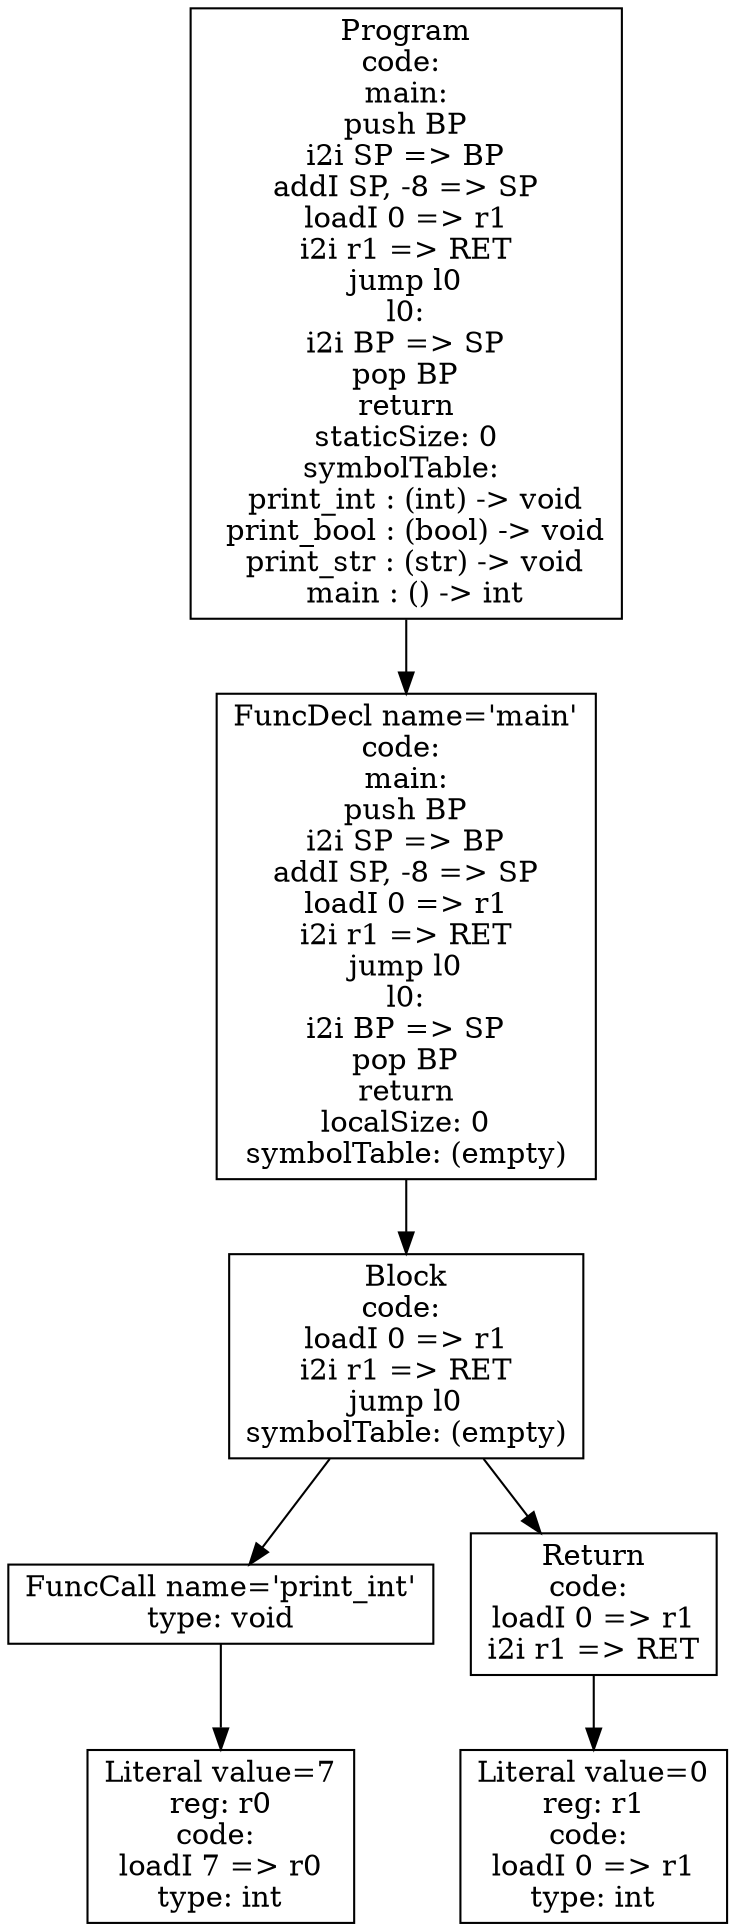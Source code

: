 digraph AST {
4 [shape=box, label="Literal value=7\nreg: r0\ncode: \nloadI 7 => r0\ntype: int"];
3 [shape=box, label="FuncCall name='print_int'\ntype: void"];
3 -> 4;
6 [shape=box, label="Literal value=0\nreg: r1\ncode: \nloadI 0 => r1\ntype: int"];
5 [shape=box, label="Return\ncode: \nloadI 0 => r1\ni2i r1 => RET"];
5 -> 6;
2 [shape=box, label="Block\ncode: \nloadI 0 => r1\ni2i r1 => RET\njump l0\nsymbolTable: (empty)"];
2 -> 3;
2 -> 5;
1 [shape=box, label="FuncDecl name='main'\ncode: \nmain:\npush BP\ni2i SP => BP\naddI SP, -8 => SP\nloadI 0 => r1\ni2i r1 => RET\njump l0\nl0:\ni2i BP => SP\npop BP\nreturn\nlocalSize: 0\nsymbolTable: (empty)"];
1 -> 2;
0 [shape=box, label="Program\ncode: \nmain:\npush BP\ni2i SP => BP\naddI SP, -8 => SP\nloadI 0 => r1\ni2i r1 => RET\njump l0\nl0:\ni2i BP => SP\npop BP\nreturn\nstaticSize: 0\nsymbolTable: \n  print_int : (int) -> void\n  print_bool : (bool) -> void\n  print_str : (str) -> void\n  main : () -> int"];
0 -> 1;
}
